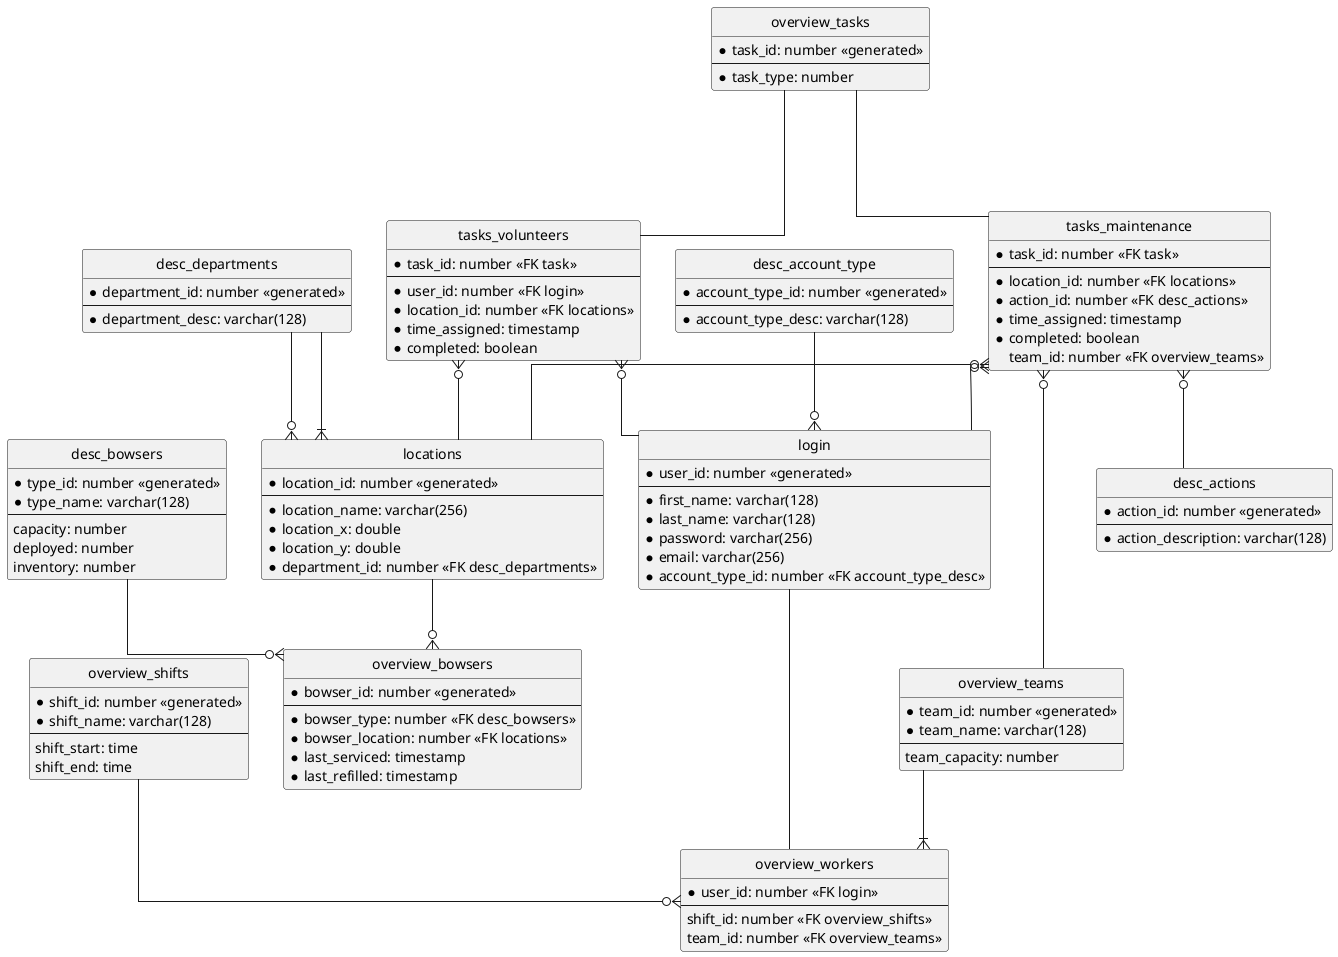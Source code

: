 @startuml
skinparam linetype ortho
hide circle
entity "overview_tasks" {
    * task_id: number <<generated>>
    --
    * task_type: number
}

entity "desc_account_type" {
    * account_type_id: number <<generated>>
    --
    * account_type_desc: varchar(128)
}

entity "desc_actions" {
    * action_id: number <<generated>>
    --
    * action_description: varchar(128)
}

entity "desc_bowsers" {
    * type_id: number <<generated>>
    * type_name: varchar(128)
    --
    capacity: number
    deployed: number
    inventory: number
}

entity "desc_departments" {
    * department_id: number <<generated>>
    --
    * department_desc: varchar(128)
}

entity "locations" {
    * location_id: number <<generated>>
    --
    * location_name: varchar(256)
    * location_x: double
    * location_y: double
    * department_id: number <<FK desc_departments>>
}

entity "login" {
    * user_id: number <<generated>>
    --
    * first_name: varchar(128)
    * last_name: varchar(128)
    * password: varchar(256)
    * email: varchar(256)
    * account_type_id: number <<FK account_type_desc>>
}

entity "overview_bowsers" {
    * bowser_id: number <<generated>>
    --
    * bowser_type: number <<FK desc_bowsers>>
    * bowser_location: number <<FK locations>>
    * last_serviced: timestamp
    * last_refilled: timestamp
}

entity "overview_shifts" {
    * shift_id: number <<generated>>
    * shift_name: varchar(128)
    --
    shift_start: time
    shift_end: time
}

entity "overview_teams" {
    * team_id: number <<generated>>
    * team_name: varchar(128)
    --
    team_capacity: number
}

entity "overview_workers" {
    * user_id: number <<FK login>>
    --
    shift_id: number <<FK overview_shifts>>
    team_id: number <<FK overview_teams>>
}

entity "tasks_maintenance" {
    * task_id: number <<FK task>>
    --
    * location_id: number <<FK locations>>
    * action_id: number <<FK desc_actions>>
    * time_assigned: timestamp
    * completed: boolean
    team_id: number <<FK overview_teams>>
}

entity "tasks_volunteers" {
    * task_id: number <<FK task>>
    --
    * user_id: number <<FK login>>
    * location_id: number <<FK locations>>
    * time_assigned: timestamp
    * completed: boolean
}

"overview_tasks" --- "tasks_maintenance"
"overview_tasks" --- "tasks_volunteers"
"tasks_volunteers" }o-- "locations"
"tasks_volunteers" }o-- "login"
"tasks_maintenance" }o-- "locations"
"tasks_maintenance" }o-- "login"
"tasks_maintenance" }o-- "desc_actions"
"tasks_maintenance" }o-- "overview_teams"
"login" --- "overview_workers"
"overview_teams" --|{ "overview_workers"
"overview_shifts" --o{ "overview_workers"
"locations" --o{ "overview_bowsers"
"desc_bowsers" --o{ "overview_bowsers"
"desc_account_type" --o{ "login"
"desc_departments" --o{ "locations"
"desc_departments" --|{ "locations"

@enduml